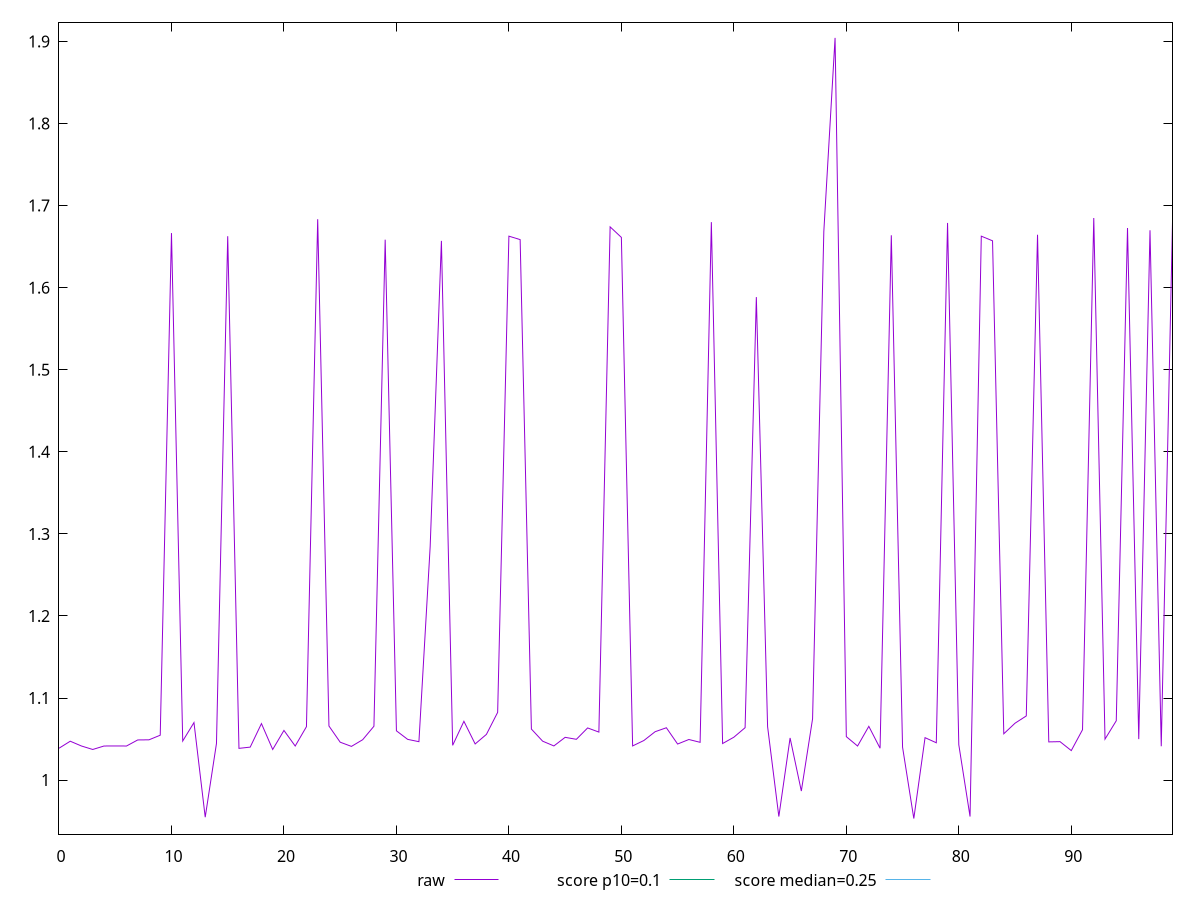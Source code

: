 reset

$raw <<EOF
0 1.0387897088792588
1 1.0473424381679957
2 1.041498245663113
3 1.037288244035509
4 1.041498245663113
5 1.0415934605068629
6 1.041498245663113
7 1.0488957066006128
8 1.049053380754259
9 1.0546637323167587
10 1.6665238511827256
11 1.047577347225613
12 1.070062698788113
13 0.9547820998297797
14 1.044586624569363
15 1.6626908433702257
16 1.038631017473009
17 1.040156896379259
18 1.0687970330980088
19 1.037288244035509
20 1.060496251848009
21 1.041498245663113
22 1.0650651401943632
23 1.6834427964952257
24 1.065895218319363
25 1.0461529901292588
26 1.0410422876146104
27 1.0491813511318628
28 1.0655916447109648
29 1.6584808417426218
30 1.0600236362881128
31 1.0495890659756129
32 1.0467781681484647
33 1.2844005398220484
34 1.6570648261176215
35 1.0423199823167588
36 1.071617874569363
37 1.0440047306484646
38 1.0556476190355089
39 1.0824861759609645
40 1.6627860582139755
41 1.6585760565863714
42 1.062154983944363
43 1.0473923852708606
44 1.0415934605068629
45 1.0520660760667588
46 1.049672073788113
47 1.063527054256863
48 1.058469884660509
49 1.6741044175889757
50 1.6612748277452258
51 1.041593460506863
52 1.0482013299730089
53 1.058922562069363
54 1.0637541050381132
55 1.0439095158047147
56 1.049444005754259
57 1.046002640194363
58 1.6798358222113716
59 1.044518265194363
60 1.0522198846605089
61 1.063820023006863
62 1.5885747951931426
63 1.0650763299730088
64 0.9555438185797799
65 1.0512996525234648
66 0.9866400099860296
67 1.0747086948818632
68 1.6685135972764757
69 1.9043596462673613
70 1.052909378475613
71 1.041498245663113
72 1.0654734399583603
73 1.0387897088792588
74 1.6638456285264756
75 1.040110509660509
76 0.9531487990485297
77 1.051669144100613
78 1.045453323788113
79 1.6788798082139755
80 1.0430534214443632
81 0.9555600691901313
82 1.6627728339301215
83 1.6571234198676215
84 1.0564079136318631
85 1.069293655819363
86 1.0781697697109647
87 1.6644769354926214
88 1.0465167596605087
89 1.046820511288113
90 1.0359308221605088
91 1.0613371128506128
92 1.6848783433702257
93 1.049890783098009
94 1.0722662713792588
95 1.6726995917426217
96 1.049860062069363
97 1.6699491441514758
98 1.041238439348009
99 1.6801078355577257
EOF

set key outside below
set xrange [0:99]
set yrange [0.9341245821041531:1.923383863211738]
set trange [0.9341245821041531:1.923383863211738]
set terminal svg size 640, 500 enhanced background rgb 'white'
set output "report_00013_2021-02-09T12-04-24.940Z/cumulative-layout-shift/samples/pages/raw/values.svg"

plot $raw title "raw" with line, \
     0.1 title "score p10=0.1", \
     0.25 title "score median=0.25"

reset
